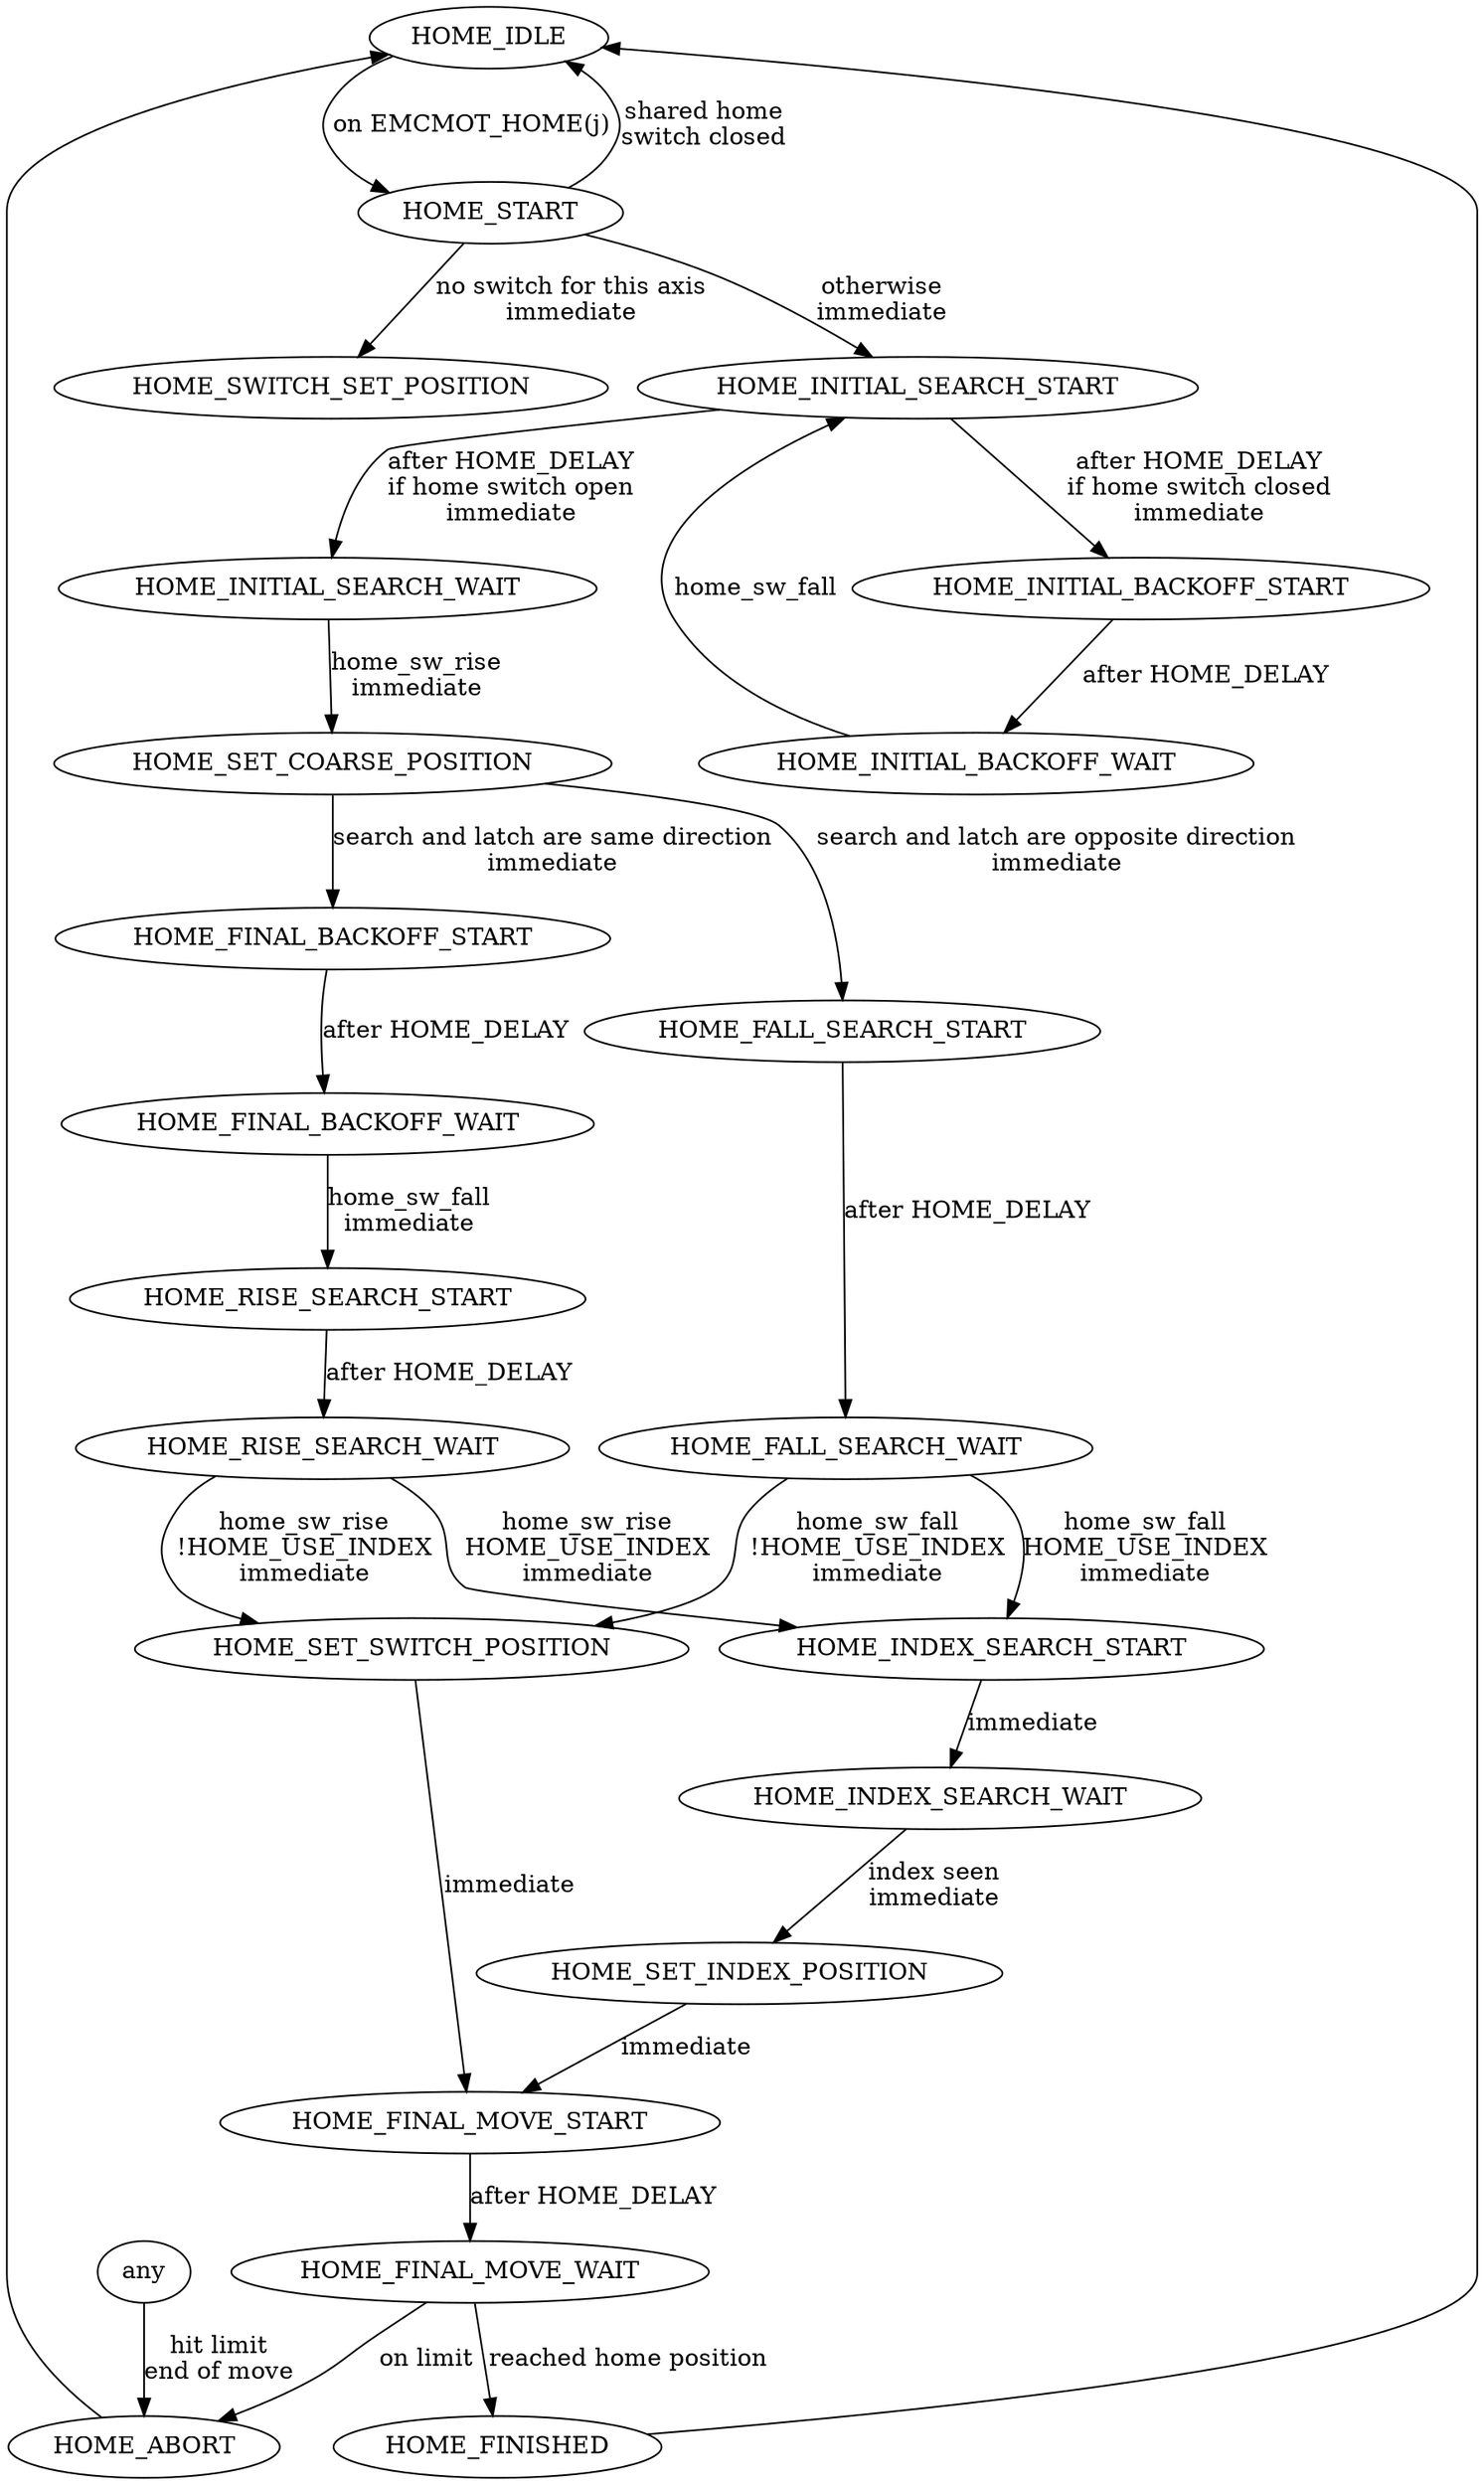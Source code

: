 digraph homing {
    HOME_IDLE -> HOME_START [label="on EMCMOT_HOME(j)"];
    HOME_START -> HOME_IDLE [label="shared home\nswitch closed"];
    HOME_START -> HOME_SWITCH_SET_POSITION [label="no switch for this axis\nimmediate"];
    HOME_START -> HOME_INITIAL_SEARCH_START [label="otherwise\nimmediate"];
    HOME_INITIAL_BACKOFF_START -> HOME_INITIAL_BACKOFF_WAIT [label="after HOME_DELAY"];
    HOME_INITIAL_BACKOFF_WAIT -> HOME_INITIAL_SEARCH_START [label="home_sw_fall"];
    HOME_INITIAL_SEARCH_START -> HOME_INITIAL_BACKOFF_START [label="after HOME_DELAY\nif home switch closed\nimmediate"];
    HOME_INITIAL_SEARCH_START -> HOME_INITIAL_SEARCH_WAIT [label="after HOME_DELAY\nif home switch open\nimmediate"];
    HOME_INITIAL_SEARCH_WAIT -> HOME_SET_COARSE_POSITION [label="home_sw_rise\nimmediate"];
    HOME_SET_COARSE_POSITION -> HOME_FINAL_BACKOFF_START [label="search and latch are same direction\nimmediate"]
    HOME_SET_COARSE_POSITION -> HOME_FALL_SEARCH_START [label="search and latch are opposite direction\nimmediate"]
    HOME_FINAL_BACKOFF_START -> HOME_FINAL_BACKOFF_WAIT [label="after HOME_DELAY"];
    HOME_FINAL_BACKOFF_WAIT -> HOME_RISE_SEARCH_START [label="home_sw_fall\nimmediate"];
    HOME_RISE_SEARCH_START -> HOME_RISE_SEARCH_WAIT [label="after HOME_DELAY"];
    HOME_RISE_SEARCH_WAIT -> HOME_INDEX_SEARCH_START [label="home_sw_rise\nHOME_USE_INDEX\nimmediate"]
    HOME_RISE_SEARCH_WAIT -> HOME_SET_SWITCH_POSITION [label="home_sw_rise\n!HOME_USE_INDEX\nimmediate"]
    HOME_FALL_SEARCH_START -> HOME_FALL_SEARCH_WAIT [label="after HOME_DELAY"];
    HOME_FALL_SEARCH_WAIT -> HOME_INDEX_SEARCH_START [label="home_sw_fall\nHOME_USE_INDEX\nimmediate"]
    HOME_FALL_SEARCH_WAIT -> HOME_SET_SWITCH_POSITION [label="home_sw_fall\n!HOME_USE_INDEX\nimmediate"]
    HOME_INDEX_SEARCH_START -> HOME_INDEX_SEARCH_WAIT [label="immediate"];
    HOME_INDEX_SEARCH_WAIT -> HOME_SET_INDEX_POSITION [label="index seen\nimmediate"];
    HOME_SET_SWITCH_POSITION -> HOME_FINAL_MOVE_START [label="immediate"];
    HOME_SET_INDEX_POSITION -> HOME_FINAL_MOVE_START [label="immediate"];
    HOME_FINAL_MOVE_START -> HOME_FINAL_MOVE_WAIT [label="after HOME_DELAY"];
    HOME_FINAL_MOVE_WAIT -> HOME_ABORT [label="on limit"];
    HOME_FINAL_MOVE_WAIT -> HOME_FINISHED [label="reached home position"];
    HOME_FINISHED -> HOME_IDLE;
    any -> HOME_ABORT [label="hit limit\nend of move"]
    HOME_ABORT -> HOME_IDLE;
}
